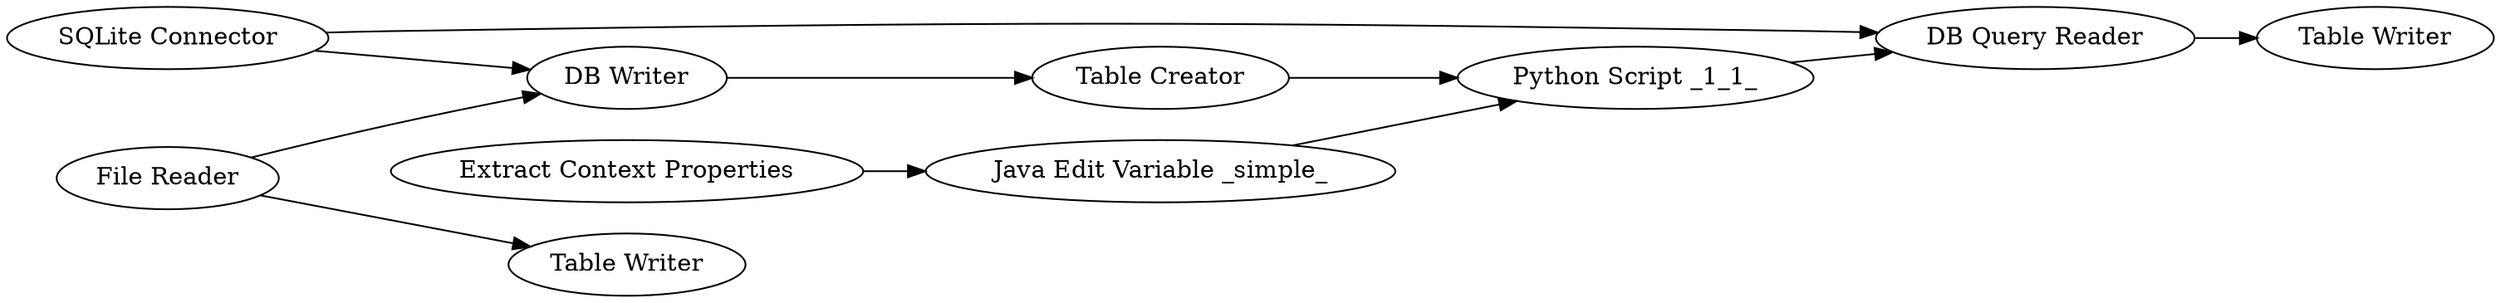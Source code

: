 digraph {
	3239 -> 3240
	3233 -> 3240
	3241 -> 3238
	405 -> 416
	3209 -> 3241
	3240 -> 3237
	416 -> 3209
	3237 -> 3209
	3239 -> 3241
	3233 -> 3229
	3233 [label="File Reader"]
	3240 [label="DB Writer"]
	3237 [label="Table Creator"]
	416 [label="Java Edit Variable _simple_"]
	405 [label="Extract Context Properties"]
	3238 [label="Table Writer"]
	3229 [label="Table Writer"]
	3209 [label="Python Script _1_1_"]
	3241 [label="DB Query Reader"]
	3239 [label="SQLite Connector"]
	rankdir=LR
}
